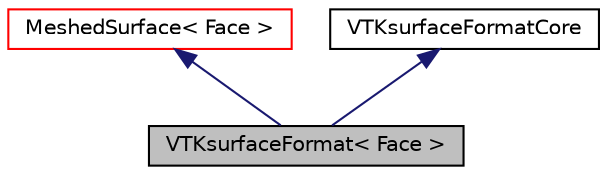 digraph "VTKsurfaceFormat&lt; Face &gt;"
{
  bgcolor="transparent";
  edge [fontname="Helvetica",fontsize="10",labelfontname="Helvetica",labelfontsize="10"];
  node [fontname="Helvetica",fontsize="10",shape=record];
  Node1 [label="VTKsurfaceFormat\< Face \>",height=0.2,width=0.4,color="black", fillcolor="grey75", style="filled", fontcolor="black"];
  Node2 -> Node1 [dir="back",color="midnightblue",fontsize="10",style="solid",fontname="Helvetica"];
  Node2 [label="MeshedSurface\< Face \>",height=0.2,width=0.4,color="red",URL="$a01497.html",tooltip="A surface geometry mesh with zone information, not to be confused with the similarly named surfaceMes..."];
  Node3 -> Node1 [dir="back",color="midnightblue",fontsize="10",style="solid",fontname="Helvetica"];
  Node3 [label="VTKsurfaceFormatCore",height=0.2,width=0.4,color="black",URL="$a02917.html",tooltip="Internal class used by the VTKsurfaceFormat. "];
}
